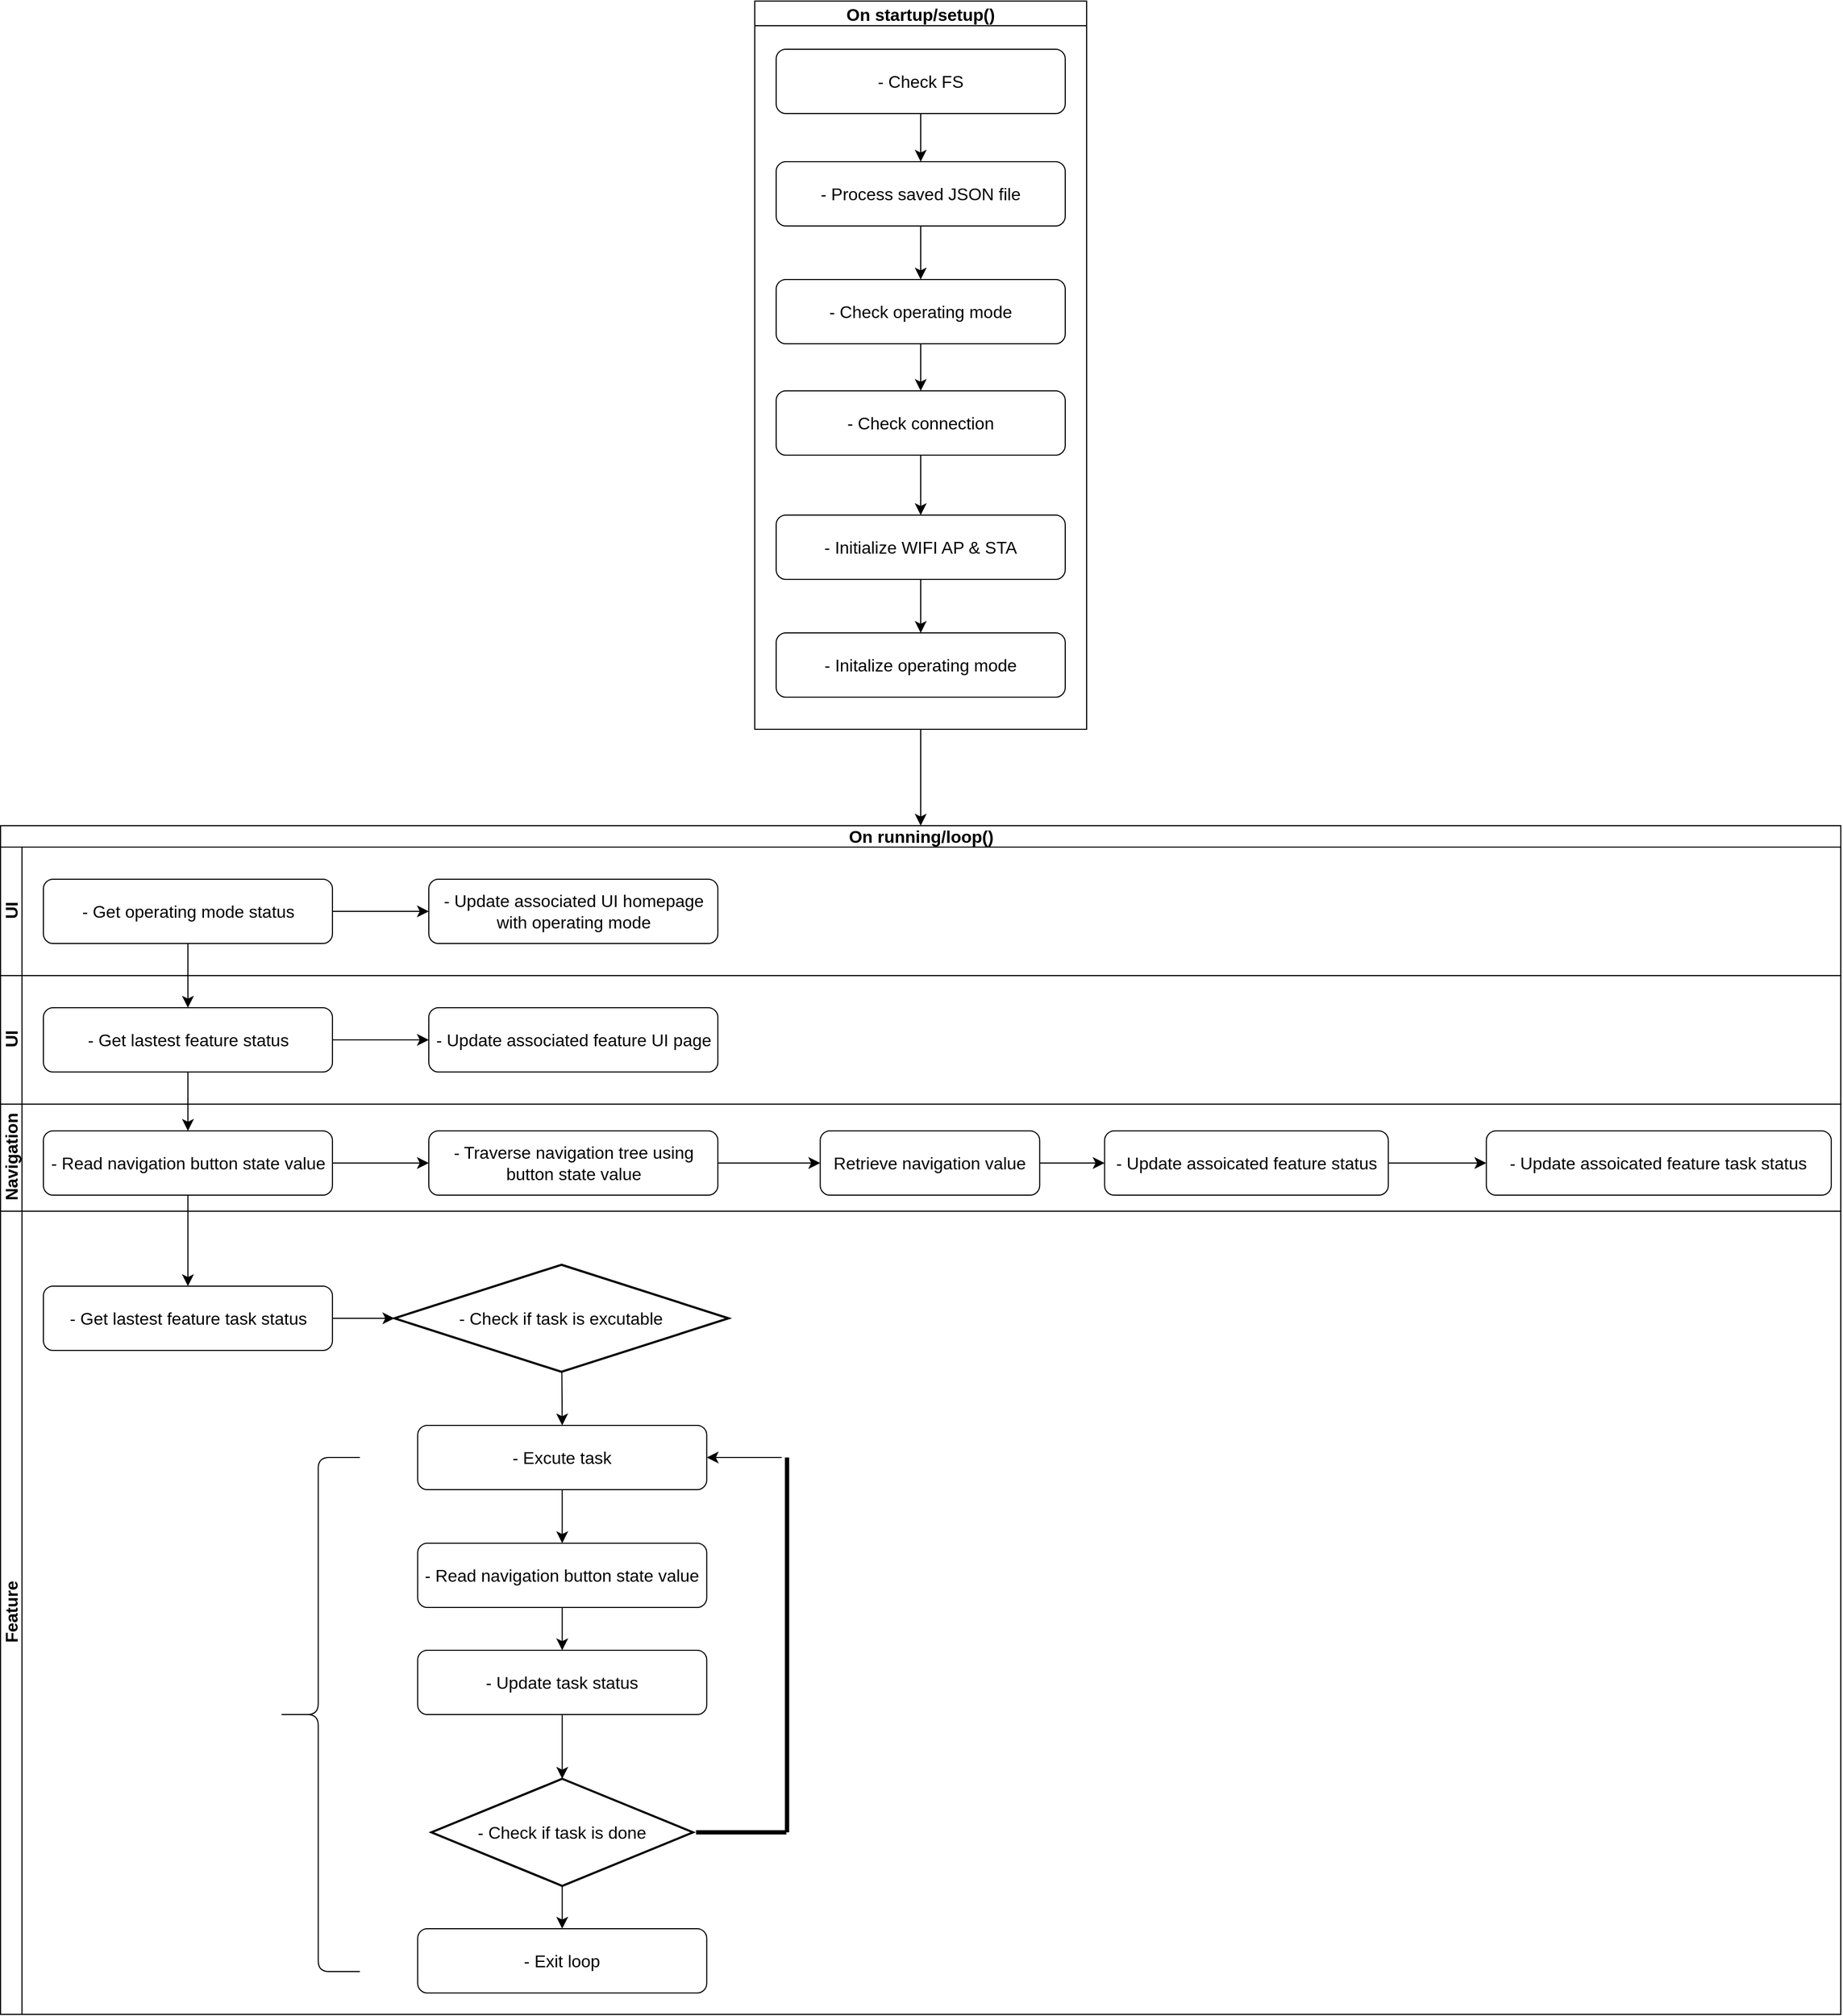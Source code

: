 <mxfile version="22.0.3" type="device" pages="4">
  <diagram id="C5RBs43oDa-KdzZeNtuy" name="General">
    <mxGraphModel dx="2569" dy="728" grid="1" gridSize="10" guides="1" tooltips="1" connect="1" arrows="1" fold="1" page="1" pageScale="1" pageWidth="1169" pageHeight="827" math="0" shadow="0">
      <root>
        <mxCell id="WIyWlLk6GJQsqaUBKTNV-0" />
        <mxCell id="WIyWlLk6GJQsqaUBKTNV-1" parent="WIyWlLk6GJQsqaUBKTNV-0" />
        <mxCell id="ftDiqws5-VqaoU4abxjN-35" style="edgeStyle=none;curved=1;rounded=0;orthogonalLoop=1;jettySize=auto;html=1;entryX=0.5;entryY=0;entryDx=0;entryDy=0;fontSize=12;startSize=8;endSize=8;" parent="WIyWlLk6GJQsqaUBKTNV-1" source="vRrCeGZY-hXtE8uU_UPv-0" target="ftDiqws5-VqaoU4abxjN-14" edge="1">
          <mxGeometry relative="1" as="geometry" />
        </mxCell>
        <mxCell id="vRrCeGZY-hXtE8uU_UPv-0" value="On startup/setup()" style="swimlane;fontSize=16;" parent="WIyWlLk6GJQsqaUBKTNV-1" vertex="1">
          <mxGeometry x="390" y="20" width="310" height="680" as="geometry" />
        </mxCell>
        <mxCell id="c9Y7unImH-Qo7j7Y29IT-0" style="edgeStyle=none;curved=1;rounded=0;orthogonalLoop=1;jettySize=auto;html=1;entryX=0.5;entryY=0;entryDx=0;entryDy=0;fontSize=12;startSize=8;endSize=8;" parent="vRrCeGZY-hXtE8uU_UPv-0" source="ftDiqws5-VqaoU4abxjN-2" target="ftDiqws5-VqaoU4abxjN-3" edge="1">
          <mxGeometry relative="1" as="geometry" />
        </mxCell>
        <mxCell id="ftDiqws5-VqaoU4abxjN-2" value="- Check FS" style="rounded=1;whiteSpace=wrap;html=1;fontSize=16;" parent="vRrCeGZY-hXtE8uU_UPv-0" vertex="1">
          <mxGeometry x="20" y="45" width="270" height="60" as="geometry" />
        </mxCell>
        <mxCell id="c9Y7unImH-Qo7j7Y29IT-1" style="edgeStyle=none;curved=1;rounded=0;orthogonalLoop=1;jettySize=auto;html=1;entryX=0.5;entryY=0;entryDx=0;entryDy=0;fontSize=12;startSize=8;endSize=8;" parent="vRrCeGZY-hXtE8uU_UPv-0" source="ftDiqws5-VqaoU4abxjN-3" target="ftDiqws5-VqaoU4abxjN-4" edge="1">
          <mxGeometry relative="1" as="geometry" />
        </mxCell>
        <mxCell id="ftDiqws5-VqaoU4abxjN-3" value="- Process saved JSON file" style="rounded=1;whiteSpace=wrap;html=1;fontSize=16;" parent="vRrCeGZY-hXtE8uU_UPv-0" vertex="1">
          <mxGeometry x="20" y="150" width="270" height="60" as="geometry" />
        </mxCell>
        <mxCell id="c9Y7unImH-Qo7j7Y29IT-2" style="edgeStyle=none;curved=1;rounded=0;orthogonalLoop=1;jettySize=auto;html=1;entryX=0.5;entryY=0;entryDx=0;entryDy=0;fontSize=12;startSize=8;endSize=8;" parent="vRrCeGZY-hXtE8uU_UPv-0" source="ftDiqws5-VqaoU4abxjN-4" target="ftDiqws5-VqaoU4abxjN-5" edge="1">
          <mxGeometry relative="1" as="geometry" />
        </mxCell>
        <mxCell id="ftDiqws5-VqaoU4abxjN-4" value="- Check operating mode" style="rounded=1;whiteSpace=wrap;html=1;fontSize=16;" parent="vRrCeGZY-hXtE8uU_UPv-0" vertex="1">
          <mxGeometry x="20" y="260" width="270" height="60" as="geometry" />
        </mxCell>
        <mxCell id="c9Y7unImH-Qo7j7Y29IT-3" style="edgeStyle=none;curved=1;rounded=0;orthogonalLoop=1;jettySize=auto;html=1;entryX=0.5;entryY=0;entryDx=0;entryDy=0;fontSize=12;startSize=8;endSize=8;" parent="vRrCeGZY-hXtE8uU_UPv-0" source="ftDiqws5-VqaoU4abxjN-5" target="ftDiqws5-VqaoU4abxjN-6" edge="1">
          <mxGeometry relative="1" as="geometry" />
        </mxCell>
        <mxCell id="ftDiqws5-VqaoU4abxjN-5" value="- Check connection" style="rounded=1;whiteSpace=wrap;html=1;fontSize=16;" parent="vRrCeGZY-hXtE8uU_UPv-0" vertex="1">
          <mxGeometry x="20" y="364" width="270" height="60" as="geometry" />
        </mxCell>
        <mxCell id="c9Y7unImH-Qo7j7Y29IT-4" style="edgeStyle=none;curved=1;rounded=0;orthogonalLoop=1;jettySize=auto;html=1;entryX=0.5;entryY=0;entryDx=0;entryDy=0;fontSize=12;startSize=8;endSize=8;" parent="vRrCeGZY-hXtE8uU_UPv-0" source="ftDiqws5-VqaoU4abxjN-6" target="ftDiqws5-VqaoU4abxjN-13" edge="1">
          <mxGeometry relative="1" as="geometry" />
        </mxCell>
        <mxCell id="ftDiqws5-VqaoU4abxjN-6" value="- Initialize WIFI AP &amp;amp; STA" style="rounded=1;whiteSpace=wrap;html=1;fontSize=16;" parent="vRrCeGZY-hXtE8uU_UPv-0" vertex="1">
          <mxGeometry x="20" y="480" width="270" height="60" as="geometry" />
        </mxCell>
        <mxCell id="ftDiqws5-VqaoU4abxjN-13" value="- Initalize operating mode" style="rounded=1;whiteSpace=wrap;html=1;fontSize=16;" parent="vRrCeGZY-hXtE8uU_UPv-0" vertex="1">
          <mxGeometry x="20" y="590" width="270" height="60" as="geometry" />
        </mxCell>
        <mxCell id="ftDiqws5-VqaoU4abxjN-14" value="On running/loop()" style="swimlane;childLayout=stackLayout;resizeParent=1;resizeParentMax=0;horizontal=1;startSize=20;horizontalStack=0;html=1;fontSize=16;" parent="WIyWlLk6GJQsqaUBKTNV-1" vertex="1">
          <mxGeometry x="-314.46" y="790" width="1718.91" height="1110" as="geometry" />
        </mxCell>
        <mxCell id="ftDiqws5-VqaoU4abxjN-15" value="UI" style="swimlane;startSize=20;horizontal=0;html=1;fontSize=16;" parent="ftDiqws5-VqaoU4abxjN-14" vertex="1">
          <mxGeometry y="20" width="1718.91" height="120" as="geometry" />
        </mxCell>
        <mxCell id="ftDiqws5-VqaoU4abxjN-21" style="edgeStyle=none;curved=1;rounded=0;orthogonalLoop=1;jettySize=auto;html=1;entryX=0;entryY=0.5;entryDx=0;entryDy=0;fontSize=12;startSize=8;endSize=8;" parent="ftDiqws5-VqaoU4abxjN-15" source="ftDiqws5-VqaoU4abxjN-18" target="ftDiqws5-VqaoU4abxjN-19" edge="1">
          <mxGeometry relative="1" as="geometry" />
        </mxCell>
        <mxCell id="ftDiqws5-VqaoU4abxjN-18" value="- Get operating mode status" style="rounded=1;whiteSpace=wrap;html=1;fontSize=16;" parent="ftDiqws5-VqaoU4abxjN-15" vertex="1">
          <mxGeometry x="40" y="30" width="270" height="60" as="geometry" />
        </mxCell>
        <mxCell id="ftDiqws5-VqaoU4abxjN-19" value="- Update associated UI homepage with operating mode" style="rounded=1;whiteSpace=wrap;html=1;fontSize=16;" parent="ftDiqws5-VqaoU4abxjN-15" vertex="1">
          <mxGeometry x="400" y="30" width="270" height="60" as="geometry" />
        </mxCell>
        <mxCell id="ftDiqws5-VqaoU4abxjN-16" value="UI" style="swimlane;startSize=20;horizontal=0;html=1;fontSize=16;" parent="ftDiqws5-VqaoU4abxjN-14" vertex="1">
          <mxGeometry y="140" width="1718.91" height="120" as="geometry" />
        </mxCell>
        <mxCell id="ftDiqws5-VqaoU4abxjN-28" style="edgeStyle=none;curved=1;rounded=0;orthogonalLoop=1;jettySize=auto;html=1;entryX=0;entryY=0.5;entryDx=0;entryDy=0;fontSize=12;startSize=8;endSize=8;" parent="ftDiqws5-VqaoU4abxjN-16" source="ftDiqws5-VqaoU4abxjN-26" target="ftDiqws5-VqaoU4abxjN-27" edge="1">
          <mxGeometry relative="1" as="geometry" />
        </mxCell>
        <mxCell id="ftDiqws5-VqaoU4abxjN-26" value="- Get lastest feature status" style="rounded=1;whiteSpace=wrap;html=1;fontSize=16;" parent="ftDiqws5-VqaoU4abxjN-16" vertex="1">
          <mxGeometry x="40" y="30" width="270" height="60" as="geometry" />
        </mxCell>
        <mxCell id="ftDiqws5-VqaoU4abxjN-27" value="- Update associated feature UI page" style="rounded=1;whiteSpace=wrap;html=1;fontSize=16;" parent="ftDiqws5-VqaoU4abxjN-16" vertex="1">
          <mxGeometry x="400" y="30" width="270" height="60" as="geometry" />
        </mxCell>
        <mxCell id="ftDiqws5-VqaoU4abxjN-31" style="edgeStyle=none;curved=1;rounded=0;orthogonalLoop=1;jettySize=auto;html=1;entryX=0.5;entryY=0;entryDx=0;entryDy=0;fontSize=12;startSize=8;endSize=8;" parent="ftDiqws5-VqaoU4abxjN-14" source="ftDiqws5-VqaoU4abxjN-18" target="ftDiqws5-VqaoU4abxjN-26" edge="1">
          <mxGeometry relative="1" as="geometry" />
        </mxCell>
        <mxCell id="ftDiqws5-VqaoU4abxjN-32" style="edgeStyle=none;curved=1;rounded=0;orthogonalLoop=1;jettySize=auto;html=1;entryX=0.5;entryY=0;entryDx=0;entryDy=0;fontSize=12;startSize=8;endSize=8;" parent="ftDiqws5-VqaoU4abxjN-14" source="ftDiqws5-VqaoU4abxjN-26" target="ftDiqws5-VqaoU4abxjN-29" edge="1">
          <mxGeometry relative="1" as="geometry" />
        </mxCell>
        <mxCell id="ftDiqws5-VqaoU4abxjN-17" value="Navigation" style="swimlane;startSize=20;horizontal=0;html=1;fontSize=16;" parent="ftDiqws5-VqaoU4abxjN-14" vertex="1">
          <mxGeometry y="260" width="1718.91" height="100" as="geometry" />
        </mxCell>
        <mxCell id="ftDiqws5-VqaoU4abxjN-36" style="edgeStyle=none;curved=1;rounded=0;orthogonalLoop=1;jettySize=auto;html=1;entryX=0;entryY=0.5;entryDx=0;entryDy=0;fontSize=12;startSize=8;endSize=8;" parent="ftDiqws5-VqaoU4abxjN-17" source="ftDiqws5-VqaoU4abxjN-29" target="ftDiqws5-VqaoU4abxjN-30" edge="1">
          <mxGeometry relative="1" as="geometry" />
        </mxCell>
        <mxCell id="ftDiqws5-VqaoU4abxjN-29" value="- Read navigation button state value" style="rounded=1;whiteSpace=wrap;html=1;fontSize=16;" parent="ftDiqws5-VqaoU4abxjN-17" vertex="1">
          <mxGeometry x="40" y="25" width="270" height="60" as="geometry" />
        </mxCell>
        <mxCell id="ftDiqws5-VqaoU4abxjN-39" style="edgeStyle=none;curved=1;rounded=0;orthogonalLoop=1;jettySize=auto;html=1;entryX=0;entryY=0.5;entryDx=0;entryDy=0;fontSize=12;startSize=8;endSize=8;" parent="ftDiqws5-VqaoU4abxjN-17" source="ftDiqws5-VqaoU4abxjN-30" target="ftDiqws5-VqaoU4abxjN-40" edge="1">
          <mxGeometry relative="1" as="geometry">
            <mxPoint x="765" y="55" as="targetPoint" />
          </mxGeometry>
        </mxCell>
        <mxCell id="ftDiqws5-VqaoU4abxjN-30" value="- Traverse navigation tree using button state value" style="rounded=1;whiteSpace=wrap;html=1;fontSize=16;" parent="ftDiqws5-VqaoU4abxjN-17" vertex="1">
          <mxGeometry x="400" y="25" width="270" height="60" as="geometry" />
        </mxCell>
        <mxCell id="ftDiqws5-VqaoU4abxjN-42" style="edgeStyle=none;curved=1;rounded=0;orthogonalLoop=1;jettySize=auto;html=1;entryX=0;entryY=0.5;entryDx=0;entryDy=0;fontSize=12;startSize=8;endSize=8;" parent="ftDiqws5-VqaoU4abxjN-17" source="ftDiqws5-VqaoU4abxjN-40" target="ftDiqws5-VqaoU4abxjN-41" edge="1">
          <mxGeometry relative="1" as="geometry" />
        </mxCell>
        <mxCell id="ftDiqws5-VqaoU4abxjN-40" value="Retrieve navigation value" style="rounded=1;whiteSpace=wrap;html=1;fontSize=16;" parent="ftDiqws5-VqaoU4abxjN-17" vertex="1">
          <mxGeometry x="765.62" y="25" width="205" height="60" as="geometry" />
        </mxCell>
        <mxCell id="rXkVKn3_uX4fsQ8QGkrf-1" style="edgeStyle=none;curved=1;rounded=0;orthogonalLoop=1;jettySize=auto;html=1;entryX=0;entryY=0.5;entryDx=0;entryDy=0;fontSize=12;startSize=8;endSize=8;" parent="ftDiqws5-VqaoU4abxjN-17" source="ftDiqws5-VqaoU4abxjN-41" target="rXkVKn3_uX4fsQ8QGkrf-0" edge="1">
          <mxGeometry relative="1" as="geometry" />
        </mxCell>
        <mxCell id="ftDiqws5-VqaoU4abxjN-41" value="- Update assoicated feature status" style="rounded=1;whiteSpace=wrap;html=1;fontSize=16;" parent="ftDiqws5-VqaoU4abxjN-17" vertex="1">
          <mxGeometry x="1031.25" y="25" width="265" height="60" as="geometry" />
        </mxCell>
        <mxCell id="rXkVKn3_uX4fsQ8QGkrf-0" value="- Update assoicated feature task status" style="rounded=1;whiteSpace=wrap;html=1;fontSize=16;" parent="ftDiqws5-VqaoU4abxjN-17" vertex="1">
          <mxGeometry x="1387.81" y="25" width="322.19" height="60" as="geometry" />
        </mxCell>
        <mxCell id="ftDiqws5-VqaoU4abxjN-45" value="Feature" style="swimlane;startSize=20;horizontal=0;html=1;fontSize=16;" parent="ftDiqws5-VqaoU4abxjN-14" vertex="1">
          <mxGeometry y="360" width="1718.91" height="750" as="geometry" />
        </mxCell>
        <mxCell id="ftDiqws5-VqaoU4abxjN-46" value="- Get lastest feature task status" style="rounded=1;whiteSpace=wrap;html=1;fontSize=16;" parent="ftDiqws5-VqaoU4abxjN-45" vertex="1">
          <mxGeometry x="40" y="70" width="270" height="60" as="geometry" />
        </mxCell>
        <mxCell id="ftDiqws5-VqaoU4abxjN-72" style="edgeStyle=none;curved=1;rounded=0;orthogonalLoop=1;jettySize=auto;html=1;entryX=0.5;entryY=0;entryDx=0;entryDy=0;fontSize=12;startSize=8;endSize=8;" parent="ftDiqws5-VqaoU4abxjN-45" source="ftDiqws5-VqaoU4abxjN-48" target="ftDiqws5-VqaoU4abxjN-49" edge="1">
          <mxGeometry relative="1" as="geometry" />
        </mxCell>
        <mxCell id="ftDiqws5-VqaoU4abxjN-48" value="- Excute task" style="rounded=1;whiteSpace=wrap;html=1;fontSize=16;" parent="ftDiqws5-VqaoU4abxjN-45" vertex="1">
          <mxGeometry x="389.62" y="200" width="270" height="60" as="geometry" />
        </mxCell>
        <mxCell id="ftDiqws5-VqaoU4abxjN-73" style="edgeStyle=none;curved=1;rounded=0;orthogonalLoop=1;jettySize=auto;html=1;entryX=0.5;entryY=0;entryDx=0;entryDy=0;fontSize=12;startSize=8;endSize=8;" parent="ftDiqws5-VqaoU4abxjN-45" source="ftDiqws5-VqaoU4abxjN-49" target="ftDiqws5-VqaoU4abxjN-71" edge="1">
          <mxGeometry relative="1" as="geometry" />
        </mxCell>
        <mxCell id="ftDiqws5-VqaoU4abxjN-49" value="- Read navigation button state value" style="rounded=1;whiteSpace=wrap;html=1;fontSize=16;" parent="ftDiqws5-VqaoU4abxjN-45" vertex="1">
          <mxGeometry x="389.62" y="310" width="270" height="60" as="geometry" />
        </mxCell>
        <mxCell id="ftDiqws5-VqaoU4abxjN-55" style="edgeStyle=none;curved=1;rounded=0;orthogonalLoop=1;jettySize=auto;html=1;entryX=0.5;entryY=0;entryDx=0;entryDy=0;fontSize=12;startSize=8;endSize=8;" parent="ftDiqws5-VqaoU4abxjN-45" source="ftDiqws5-VqaoU4abxjN-52" target="ftDiqws5-VqaoU4abxjN-54" edge="1">
          <mxGeometry relative="1" as="geometry" />
        </mxCell>
        <mxCell id="ftDiqws5-VqaoU4abxjN-52" value="- Check if task is done" style="strokeWidth=2;html=1;shape=mxgraph.flowchart.decision;whiteSpace=wrap;fontSize=16;" parent="ftDiqws5-VqaoU4abxjN-45" vertex="1">
          <mxGeometry x="402.43" y="530" width="244.38" height="100" as="geometry" />
        </mxCell>
        <mxCell id="ftDiqws5-VqaoU4abxjN-54" value="- Exit loop" style="rounded=1;whiteSpace=wrap;html=1;fontSize=16;" parent="ftDiqws5-VqaoU4abxjN-45" vertex="1">
          <mxGeometry x="389.62" y="670" width="270" height="60" as="geometry" />
        </mxCell>
        <mxCell id="ftDiqws5-VqaoU4abxjN-61" value="" style="line;strokeWidth=4;html=1;perimeter=backbonePerimeter;points=[];outlineConnect=0;fontSize=16;" parent="ftDiqws5-VqaoU4abxjN-45" vertex="1">
          <mxGeometry x="649.62" y="575" width="84.38" height="10" as="geometry" />
        </mxCell>
        <mxCell id="ftDiqws5-VqaoU4abxjN-64" value="" style="endArrow=classic;html=1;rounded=0;fontSize=12;startSize=8;endSize=8;curved=1;entryX=1;entryY=0.5;entryDx=0;entryDy=0;" parent="ftDiqws5-VqaoU4abxjN-45" target="ftDiqws5-VqaoU4abxjN-48" edge="1">
          <mxGeometry width="50" height="50" relative="1" as="geometry">
            <mxPoint x="729.62" y="230" as="sourcePoint" />
            <mxPoint x="749.62" y="240" as="targetPoint" />
          </mxGeometry>
        </mxCell>
        <mxCell id="ftDiqws5-VqaoU4abxjN-65" value="" style="line;strokeWidth=4;direction=south;html=1;perimeter=backbonePerimeter;points=[];outlineConnect=0;fontSize=16;" parent="ftDiqws5-VqaoU4abxjN-45" vertex="1">
          <mxGeometry x="729.62" y="230" width="10" height="350" as="geometry" />
        </mxCell>
        <mxCell id="rXkVKn3_uX4fsQ8QGkrf-2" style="edgeStyle=none;curved=1;rounded=0;orthogonalLoop=1;jettySize=auto;html=1;entryX=0.5;entryY=0;entryDx=0;entryDy=0;fontSize=12;startSize=8;endSize=8;" parent="ftDiqws5-VqaoU4abxjN-45" source="ftDiqws5-VqaoU4abxjN-67" target="ftDiqws5-VqaoU4abxjN-48" edge="1">
          <mxGeometry relative="1" as="geometry" />
        </mxCell>
        <mxCell id="ftDiqws5-VqaoU4abxjN-67" value="- Check if task is excutable" style="strokeWidth=2;html=1;shape=mxgraph.flowchart.decision;whiteSpace=wrap;fontSize=16;" parent="ftDiqws5-VqaoU4abxjN-45" vertex="1">
          <mxGeometry x="367.81" y="50" width="312.19" height="100" as="geometry" />
        </mxCell>
        <mxCell id="ftDiqws5-VqaoU4abxjN-68" style="edgeStyle=none;curved=1;rounded=0;orthogonalLoop=1;jettySize=auto;html=1;entryX=0;entryY=0.5;entryDx=0;entryDy=0;entryPerimeter=0;fontSize=12;startSize=8;endSize=8;" parent="ftDiqws5-VqaoU4abxjN-45" source="ftDiqws5-VqaoU4abxjN-46" target="ftDiqws5-VqaoU4abxjN-67" edge="1">
          <mxGeometry relative="1" as="geometry" />
        </mxCell>
        <mxCell id="ftDiqws5-VqaoU4abxjN-69" value="" style="shape=curlyBracket;whiteSpace=wrap;html=1;rounded=1;labelPosition=left;verticalLabelPosition=middle;align=right;verticalAlign=middle;fontSize=16;" parent="ftDiqws5-VqaoU4abxjN-45" vertex="1">
          <mxGeometry x="257.81" y="230" width="77.81" height="480" as="geometry" />
        </mxCell>
        <mxCell id="ftDiqws5-VqaoU4abxjN-71" value="- Update task status" style="rounded=1;whiteSpace=wrap;html=1;fontSize=16;" parent="ftDiqws5-VqaoU4abxjN-45" vertex="1">
          <mxGeometry x="389.62" y="410" width="270" height="60" as="geometry" />
        </mxCell>
        <mxCell id="ftDiqws5-VqaoU4abxjN-74" style="edgeStyle=none;curved=1;rounded=0;orthogonalLoop=1;jettySize=auto;html=1;entryX=0.5;entryY=0;entryDx=0;entryDy=0;entryPerimeter=0;fontSize=12;startSize=8;endSize=8;" parent="ftDiqws5-VqaoU4abxjN-45" source="ftDiqws5-VqaoU4abxjN-71" target="ftDiqws5-VqaoU4abxjN-52" edge="1">
          <mxGeometry relative="1" as="geometry" />
        </mxCell>
        <mxCell id="c9Y7unImH-Qo7j7Y29IT-5" style="edgeStyle=none;curved=1;rounded=0;orthogonalLoop=1;jettySize=auto;html=1;entryX=0.5;entryY=0;entryDx=0;entryDy=0;fontSize=12;startSize=8;endSize=8;" parent="ftDiqws5-VqaoU4abxjN-14" source="ftDiqws5-VqaoU4abxjN-29" target="ftDiqws5-VqaoU4abxjN-46" edge="1">
          <mxGeometry relative="1" as="geometry" />
        </mxCell>
      </root>
    </mxGraphModel>
  </diagram>
  <diagram id="0CplhDE_5mcChc6O4Ix2" name="Definitions">
    <mxGraphModel dx="2049" dy="1409" grid="1" gridSize="10" guides="1" tooltips="1" connect="1" arrows="1" fold="1" page="1" pageScale="1" pageWidth="1169" pageHeight="827" math="0" shadow="0">
      <root>
        <mxCell id="0" />
        <mxCell id="1" parent="0" />
        <mxCell id="cOIjLfrKrh89VhP0zDqH-1" value="Header Files" style="swimlane;fontStyle=0;childLayout=stackLayout;horizontal=1;startSize=26;fillColor=none;horizontalStack=0;resizeParent=1;resizeParentMax=0;resizeLast=0;collapsible=1;marginBottom=0;html=1;fontSize=16;" parent="1" vertex="1">
          <mxGeometry x="-1130" y="-800" width="200" height="910" as="geometry" />
        </mxCell>
        <mxCell id="cOIjLfrKrh89VhP0zDqH-2" value="wifi.h" style="text;strokeColor=none;fillColor=none;align=left;verticalAlign=top;spacingLeft=4;spacingRight=4;overflow=hidden;rotatable=0;points=[[0,0.5],[1,0.5]];portConstraint=eastwest;whiteSpace=wrap;html=1;fontSize=16;" parent="cOIjLfrKrh89VhP0zDqH-1" vertex="1">
          <mxGeometry y="26" width="200" height="26" as="geometry" />
        </mxCell>
        <mxCell id="cOIjLfrKrh89VhP0zDqH-3" value="ota.h" style="text;strokeColor=none;fillColor=none;align=left;verticalAlign=top;spacingLeft=4;spacingRight=4;overflow=hidden;rotatable=0;points=[[0,0.5],[1,0.5]];portConstraint=eastwest;whiteSpace=wrap;html=1;fontSize=16;" parent="cOIjLfrKrh89VhP0zDqH-1" vertex="1">
          <mxGeometry y="52" width="200" height="26" as="geometry" />
        </mxCell>
        <mxCell id="cOIjLfrKrh89VhP0zDqH-4" value="display.h" style="text;strokeColor=none;fillColor=none;align=left;verticalAlign=top;spacingLeft=4;spacingRight=4;overflow=hidden;rotatable=0;points=[[0,0.5],[1,0.5]];portConstraint=eastwest;whiteSpace=wrap;html=1;fontSize=16;" parent="cOIjLfrKrh89VhP0zDqH-1" vertex="1">
          <mxGeometry y="78" width="200" height="26" as="geometry" />
        </mxCell>
        <mxCell id="iiD0iycMnezvCEKbc4h6-1" value="fs.h" style="text;strokeColor=none;fillColor=none;align=left;verticalAlign=top;spacingLeft=4;spacingRight=4;overflow=hidden;rotatable=0;points=[[0,0.5],[1,0.5]];portConstraint=eastwest;whiteSpace=wrap;html=1;fontSize=16;" parent="cOIjLfrKrh89VhP0zDqH-1" vertex="1">
          <mxGeometry y="104" width="200" height="26" as="geometry" />
        </mxCell>
        <mxCell id="iiD0iycMnezvCEKbc4h6-2" value="ws2812b.h" style="text;strokeColor=none;fillColor=none;align=left;verticalAlign=top;spacingLeft=4;spacingRight=4;overflow=hidden;rotatable=0;points=[[0,0.5],[1,0.5]];portConstraint=eastwest;whiteSpace=wrap;html=1;fontSize=16;" parent="cOIjLfrKrh89VhP0zDqH-1" vertex="1">
          <mxGeometry y="130" width="200" height="26" as="geometry" />
        </mxCell>
        <mxCell id="iiD0iycMnezvCEKbc4h6-3" value="buzzer.h" style="text;strokeColor=none;fillColor=none;align=left;verticalAlign=top;spacingLeft=4;spacingRight=4;overflow=hidden;rotatable=0;points=[[0,0.5],[1,0.5]];portConstraint=eastwest;whiteSpace=wrap;html=1;fontSize=16;" parent="cOIjLfrKrh89VhP0zDqH-1" vertex="1">
          <mxGeometry y="156" width="200" height="26" as="geometry" />
        </mxCell>
        <mxCell id="iiD0iycMnezvCEKbc4h6-4" value="request.h" style="text;strokeColor=none;fillColor=none;align=left;verticalAlign=top;spacingLeft=4;spacingRight=4;overflow=hidden;rotatable=0;points=[[0,0.5],[1,0.5]];portConstraint=eastwest;whiteSpace=wrap;html=1;fontSize=16;" parent="cOIjLfrKrh89VhP0zDqH-1" vertex="1">
          <mxGeometry y="182" width="200" height="26" as="geometry" />
        </mxCell>
        <mxCell id="iiD0iycMnezvCEKbc4h6-5" value="socket.h" style="text;strokeColor=none;fillColor=none;align=left;verticalAlign=top;spacingLeft=4;spacingRight=4;overflow=hidden;rotatable=0;points=[[0,0.5],[1,0.5]];portConstraint=eastwest;whiteSpace=wrap;html=1;fontSize=16;" parent="cOIjLfrKrh89VhP0zDqH-1" vertex="1">
          <mxGeometry y="208" width="200" height="26" as="geometry" />
        </mxCell>
        <mxCell id="iiD0iycMnezvCEKbc4h6-6" value="navigation.h" style="text;strokeColor=none;fillColor=none;align=left;verticalAlign=top;spacingLeft=4;spacingRight=4;overflow=hidden;rotatable=0;points=[[0,0.5],[1,0.5]];portConstraint=eastwest;whiteSpace=wrap;html=1;fontSize=16;" parent="cOIjLfrKrh89VhP0zDqH-1" vertex="1">
          <mxGeometry y="234" width="200" height="26" as="geometry" />
        </mxCell>
        <mxCell id="iiD0iycMnezvCEKbc4h6-7" value="basic_data_structures.h" style="text;strokeColor=none;fillColor=none;align=left;verticalAlign=top;spacingLeft=4;spacingRight=4;overflow=hidden;rotatable=0;points=[[0,0.5],[1,0.5]];portConstraint=eastwest;whiteSpace=wrap;html=1;fontSize=16;" parent="cOIjLfrKrh89VhP0zDqH-1" vertex="1">
          <mxGeometry y="260" width="200" height="26" as="geometry" />
        </mxCell>
        <mxCell id="iiD0iycMnezvCEKbc4h6-8" value="rfid.h" style="text;strokeColor=none;fillColor=none;align=left;verticalAlign=top;spacingLeft=4;spacingRight=4;overflow=hidden;rotatable=0;points=[[0,0.5],[1,0.5]];portConstraint=eastwest;whiteSpace=wrap;html=1;fontSize=16;" parent="cOIjLfrKrh89VhP0zDqH-1" vertex="1">
          <mxGeometry y="286" width="200" height="26" as="geometry" />
        </mxCell>
        <mxCell id="iiD0iycMnezvCEKbc4h6-9" value="json.h" style="text;strokeColor=none;fillColor=none;align=left;verticalAlign=top;spacingLeft=4;spacingRight=4;overflow=hidden;rotatable=0;points=[[0,0.5],[1,0.5]];portConstraint=eastwest;whiteSpace=wrap;html=1;fontSize=16;" parent="cOIjLfrKrh89VhP0zDqH-1" vertex="1">
          <mxGeometry y="312" width="200" height="26" as="geometry" />
        </mxCell>
        <mxCell id="iiD0iycMnezvCEKbc4h6-10" value="qr_code.h" style="text;strokeColor=none;fillColor=none;align=left;verticalAlign=top;spacingLeft=4;spacingRight=4;overflow=hidden;rotatable=0;points=[[0,0.5],[1,0.5]];portConstraint=eastwest;whiteSpace=wrap;html=1;fontSize=16;" parent="cOIjLfrKrh89VhP0zDqH-1" vertex="1">
          <mxGeometry y="338" width="200" height="26" as="geometry" />
        </mxCell>
        <mxCell id="iiD0iycMnezvCEKbc4h6-11" value="warehouse.h" style="text;strokeColor=none;fillColor=none;align=left;verticalAlign=top;spacingLeft=4;spacingRight=4;overflow=hidden;rotatable=0;points=[[0,0.5],[1,0.5]];portConstraint=eastwest;whiteSpace=wrap;html=1;fontSize=16;" parent="cOIjLfrKrh89VhP0zDqH-1" vertex="1">
          <mxGeometry y="364" width="200" height="26" as="geometry" />
        </mxCell>
        <mxCell id="iiD0iycMnezvCEKbc4h6-12" value="package.h" style="text;strokeColor=none;fillColor=none;align=left;verticalAlign=top;spacingLeft=4;spacingRight=4;overflow=hidden;rotatable=0;points=[[0,0.5],[1,0.5]];portConstraint=eastwest;whiteSpace=wrap;html=1;fontSize=16;" parent="cOIjLfrKrh89VhP0zDqH-1" vertex="1">
          <mxGeometry y="390" width="200" height="26" as="geometry" />
        </mxCell>
        <mxCell id="iiD0iycMnezvCEKbc4h6-13" value="mediator.h" style="text;strokeColor=none;fillColor=none;align=left;verticalAlign=top;spacingLeft=4;spacingRight=4;overflow=hidden;rotatable=0;points=[[0,0.5],[1,0.5]];portConstraint=eastwest;whiteSpace=wrap;html=1;fontSize=16;" parent="cOIjLfrKrh89VhP0zDqH-1" vertex="1">
          <mxGeometry y="416" width="200" height="26" as="geometry" />
        </mxCell>
        <mxCell id="iiD0iycMnezvCEKbc4h6-14" value="user.h" style="text;strokeColor=none;fillColor=none;align=left;verticalAlign=top;spacingLeft=4;spacingRight=4;overflow=hidden;rotatable=0;points=[[0,0.5],[1,0.5]];portConstraint=eastwest;whiteSpace=wrap;html=1;fontSize=16;" parent="cOIjLfrKrh89VhP0zDqH-1" vertex="1">
          <mxGeometry y="442" width="200" height="26" as="geometry" />
        </mxCell>
        <mxCell id="iiD0iycMnezvCEKbc4h6-15" value="conveyor.h" style="text;strokeColor=none;fillColor=none;align=left;verticalAlign=top;spacingLeft=4;spacingRight=4;overflow=hidden;rotatable=0;points=[[0,0.5],[1,0.5]];portConstraint=eastwest;whiteSpace=wrap;html=1;fontSize=16;" parent="cOIjLfrKrh89VhP0zDqH-1" vertex="1">
          <mxGeometry y="468" width="200" height="26" as="geometry" />
        </mxCell>
        <mxCell id="srDuI677P6J2GgiH5R6--87" value="mesh_network.h" style="text;strokeColor=none;fillColor=none;align=left;verticalAlign=top;spacingLeft=4;spacingRight=4;overflow=hidden;rotatable=0;points=[[0,0.5],[1,0.5]];portConstraint=eastwest;whiteSpace=wrap;html=1;fontSize=16;" parent="cOIjLfrKrh89VhP0zDqH-1" vertex="1">
          <mxGeometry y="494" width="200" height="26" as="geometry" />
        </mxCell>
        <mxCell id="srDuI677P6J2GgiH5R6--89" value="web_page.h" style="text;strokeColor=none;fillColor=none;align=left;verticalAlign=top;spacingLeft=4;spacingRight=4;overflow=hidden;rotatable=0;points=[[0,0.5],[1,0.5]];portConstraint=eastwest;whiteSpace=wrap;html=1;fontSize=16;" parent="cOIjLfrKrh89VhP0zDqH-1" vertex="1">
          <mxGeometry y="520" width="200" height="26" as="geometry" />
        </mxCell>
        <mxCell id="srDuI677P6J2GgiH5R6--112" value="operation.h" style="text;strokeColor=none;fillColor=none;align=left;verticalAlign=top;spacingLeft=4;spacingRight=4;overflow=hidden;rotatable=0;points=[[0,0.5],[1,0.5]];portConstraint=eastwest;whiteSpace=wrap;html=1;fontSize=16;" parent="cOIjLfrKrh89VhP0zDqH-1" vertex="1">
          <mxGeometry y="546" width="200" height="26" as="geometry" />
        </mxCell>
        <mxCell id="srDuI677P6J2GgiH5R6--118" value="battery.h" style="text;strokeColor=none;fillColor=none;align=left;verticalAlign=top;spacingLeft=4;spacingRight=4;overflow=hidden;rotatable=0;points=[[0,0.5],[1,0.5]];portConstraint=eastwest;whiteSpace=wrap;html=1;fontSize=16;" parent="cOIjLfrKrh89VhP0zDqH-1" vertex="1">
          <mxGeometry y="572" width="200" height="26" as="geometry" />
        </mxCell>
        <mxCell id="srDuI677P6J2GgiH5R6--119" value="modbus_rs485" style="text;strokeColor=none;fillColor=none;align=left;verticalAlign=top;spacingLeft=4;spacingRight=4;overflow=hidden;rotatable=0;points=[[0,0.5],[1,0.5]];portConstraint=eastwest;whiteSpace=wrap;html=1;fontSize=16;" parent="cOIjLfrKrh89VhP0zDqH-1" vertex="1">
          <mxGeometry y="598" width="200" height="26" as="geometry" />
        </mxCell>
        <mxCell id="MQFzLsklUVtP0URTowGo-1" value="iam.h" style="text;strokeColor=none;fillColor=none;align=left;verticalAlign=top;spacingLeft=4;spacingRight=4;overflow=hidden;rotatable=0;points=[[0,0.5],[1,0.5]];portConstraint=eastwest;whiteSpace=wrap;html=1;fontSize=16;" vertex="1" parent="cOIjLfrKrh89VhP0zDqH-1">
          <mxGeometry y="624" width="200" height="26" as="geometry" />
        </mxCell>
        <mxCell id="MQFzLsklUVtP0URTowGo-2" value="data_export.h" style="text;strokeColor=none;fillColor=none;align=left;verticalAlign=top;spacingLeft=4;spacingRight=4;overflow=hidden;rotatable=0;points=[[0,0.5],[1,0.5]];portConstraint=eastwest;whiteSpace=wrap;html=1;fontSize=16;" vertex="1" parent="cOIjLfrKrh89VhP0zDqH-1">
          <mxGeometry y="650" width="200" height="26" as="geometry" />
        </mxCell>
        <mxCell id="MQFzLsklUVtP0URTowGo-3" value="data_import.h" style="text;strokeColor=none;fillColor=none;align=left;verticalAlign=top;spacingLeft=4;spacingRight=4;overflow=hidden;rotatable=0;points=[[0,0.5],[1,0.5]];portConstraint=eastwest;whiteSpace=wrap;html=1;fontSize=16;" vertex="1" parent="cOIjLfrKrh89VhP0zDqH-1">
          <mxGeometry y="676" width="200" height="26" as="geometry" />
        </mxCell>
        <mxCell id="MQFzLsklUVtP0URTowGo-4" value="sd_card.h" style="text;strokeColor=none;fillColor=none;align=left;verticalAlign=top;spacingLeft=4;spacingRight=4;overflow=hidden;rotatable=0;points=[[0,0.5],[1,0.5]];portConstraint=eastwest;whiteSpace=wrap;html=1;fontSize=16;" vertex="1" parent="cOIjLfrKrh89VhP0zDqH-1">
          <mxGeometry y="702" width="200" height="26" as="geometry" />
        </mxCell>
        <mxCell id="MQFzLsklUVtP0URTowGo-5" value="config.h" style="text;strokeColor=none;fillColor=none;align=left;verticalAlign=top;spacingLeft=4;spacingRight=4;overflow=hidden;rotatable=0;points=[[0,0.5],[1,0.5]];portConstraint=eastwest;whiteSpace=wrap;html=1;fontSize=16;" vertex="1" parent="cOIjLfrKrh89VhP0zDqH-1">
          <mxGeometry y="728" width="200" height="26" as="geometry" />
        </mxCell>
        <mxCell id="MQFzLsklUVtP0URTowGo-6" value="peripherals.h" style="text;strokeColor=none;fillColor=none;align=left;verticalAlign=top;spacingLeft=4;spacingRight=4;overflow=hidden;rotatable=0;points=[[0,0.5],[1,0.5]];portConstraint=eastwest;whiteSpace=wrap;html=1;fontSize=16;" vertex="1" parent="cOIjLfrKrh89VhP0zDqH-1">
          <mxGeometry y="754" width="200" height="26" as="geometry" />
        </mxCell>
        <mxCell id="MQFzLsklUVtP0URTowGo-7" value="sensor.h" style="text;strokeColor=none;fillColor=none;align=left;verticalAlign=top;spacingLeft=4;spacingRight=4;overflow=hidden;rotatable=0;points=[[0,0.5],[1,0.5]];portConstraint=eastwest;whiteSpace=wrap;html=1;fontSize=16;" vertex="1" parent="cOIjLfrKrh89VhP0zDqH-1">
          <mxGeometry y="780" width="200" height="26" as="geometry" />
        </mxCell>
        <mxCell id="MQFzLsklUVtP0URTowGo-8" style="text;strokeColor=none;fillColor=none;align=left;verticalAlign=top;spacingLeft=4;spacingRight=4;overflow=hidden;rotatable=0;points=[[0,0.5],[1,0.5]];portConstraint=eastwest;whiteSpace=wrap;html=1;fontSize=16;" vertex="1" parent="cOIjLfrKrh89VhP0zDqH-1">
          <mxGeometry y="806" width="200" height="26" as="geometry" />
        </mxCell>
        <mxCell id="MQFzLsklUVtP0URTowGo-9" style="text;strokeColor=none;fillColor=none;align=left;verticalAlign=top;spacingLeft=4;spacingRight=4;overflow=hidden;rotatable=0;points=[[0,0.5],[1,0.5]];portConstraint=eastwest;whiteSpace=wrap;html=1;fontSize=16;" vertex="1" parent="cOIjLfrKrh89VhP0zDqH-1">
          <mxGeometry y="832" width="200" height="26" as="geometry" />
        </mxCell>
        <mxCell id="MQFzLsklUVtP0URTowGo-10" style="text;strokeColor=none;fillColor=none;align=left;verticalAlign=top;spacingLeft=4;spacingRight=4;overflow=hidden;rotatable=0;points=[[0,0.5],[1,0.5]];portConstraint=eastwest;whiteSpace=wrap;html=1;fontSize=16;" vertex="1" parent="cOIjLfrKrh89VhP0zDqH-1">
          <mxGeometry y="858" width="200" height="26" as="geometry" />
        </mxCell>
        <mxCell id="MQFzLsklUVtP0URTowGo-11" style="text;strokeColor=none;fillColor=none;align=left;verticalAlign=top;spacingLeft=4;spacingRight=4;overflow=hidden;rotatable=0;points=[[0,0.5],[1,0.5]];portConstraint=eastwest;whiteSpace=wrap;html=1;fontSize=16;" vertex="1" parent="cOIjLfrKrh89VhP0zDqH-1">
          <mxGeometry y="884" width="200" height="26" as="geometry" />
        </mxCell>
        <mxCell id="iiD0iycMnezvCEKbc4h6-16" value="Classes &amp;amp; Functions" style="swimlane;childLayout=stackLayout;resizeParent=1;resizeParentMax=0;horizontal=1;startSize=20;horizontalStack=0;html=1;fontSize=16;" parent="1" vertex="1">
          <mxGeometry x="-770" y="-800" width="480" height="3800" as="geometry" />
        </mxCell>
        <mxCell id="iiD0iycMnezvCEKbc4h6-17" value="Wifi" style="swimlane;startSize=20;horizontal=0;html=1;fontSize=16;" parent="iiD0iycMnezvCEKbc4h6-16" vertex="1">
          <mxGeometry y="20" width="480" height="126" as="geometry">
            <mxRectangle y="20" width="480" height="30" as="alternateBounds" />
          </mxGeometry>
        </mxCell>
        <mxCell id="srDuI677P6J2GgiH5R6--11" value="set_wifi_mode()" style="text;html=1;align=center;verticalAlign=middle;resizable=0;points=[];autosize=1;strokeColor=none;fillColor=none;fontSize=16;" parent="iiD0iycMnezvCEKbc4h6-17" vertex="1">
          <mxGeometry x="20" y="-2" width="140" height="30" as="geometry" />
        </mxCell>
        <mxCell id="srDuI677P6J2GgiH5R6--12" value="init_access_point()" style="text;html=1;align=center;verticalAlign=middle;resizable=0;points=[];autosize=1;strokeColor=none;fillColor=none;fontSize=16;" parent="iiD0iycMnezvCEKbc4h6-17" vertex="1">
          <mxGeometry x="20" y="28" width="160" height="30" as="geometry" />
        </mxCell>
        <mxCell id="srDuI677P6J2GgiH5R6--13" value="init_station()" style="text;html=1;align=center;verticalAlign=middle;resizable=0;points=[];autosize=1;strokeColor=none;fillColor=none;fontSize=16;" parent="iiD0iycMnezvCEKbc4h6-17" vertex="1">
          <mxGeometry x="20" y="58" width="110" height="30" as="geometry" />
        </mxCell>
        <mxCell id="srDuI677P6J2GgiH5R6--14" value="ssid_count()" style="text;html=1;align=center;verticalAlign=middle;resizable=0;points=[];autosize=1;strokeColor=none;fillColor=none;fontSize=16;" parent="iiD0iycMnezvCEKbc4h6-17" vertex="1">
          <mxGeometry x="20" y="88" width="110" height="30" as="geometry" />
        </mxCell>
        <mxCell id="iiD0iycMnezvCEKbc4h6-18" value="OTA" style="swimlane;startSize=20;horizontal=0;html=1;fontSize=16;" parent="iiD0iycMnezvCEKbc4h6-16" vertex="1">
          <mxGeometry y="146" width="480" height="120" as="geometry" />
        </mxCell>
        <mxCell id="iiD0iycMnezvCEKbc4h6-19" value="Display" style="swimlane;startSize=20;horizontal=0;html=1;fontSize=16;" parent="iiD0iycMnezvCEKbc4h6-16" vertex="1">
          <mxGeometry y="266" width="480" height="121" as="geometry" />
        </mxCell>
        <mxCell id="srDuI677P6J2GgiH5R6--15" value="init()" style="text;html=1;align=center;verticalAlign=middle;resizable=0;points=[];autosize=1;strokeColor=none;fillColor=none;fontSize=16;" parent="iiD0iycMnezvCEKbc4h6-19" vertex="1">
          <mxGeometry x="20" width="50" height="30" as="geometry" />
        </mxCell>
        <mxCell id="srDuI677P6J2GgiH5R6--16" value="set_background()" style="text;html=1;align=center;verticalAlign=middle;resizable=0;points=[];autosize=1;strokeColor=none;fillColor=none;fontSize=16;" parent="iiD0iycMnezvCEKbc4h6-19" vertex="1">
          <mxGeometry x="15" y="31" width="150" height="30" as="geometry" />
        </mxCell>
        <mxCell id="srDuI677P6J2GgiH5R6--17" value="set_title()" style="text;html=1;align=center;verticalAlign=middle;resizable=0;points=[];autosize=1;strokeColor=none;fillColor=none;fontSize=16;" parent="iiD0iycMnezvCEKbc4h6-19" vertex="1">
          <mxGeometry x="15" y="60.5" width="90" height="30" as="geometry" />
        </mxCell>
        <mxCell id="srDuI677P6J2GgiH5R6--18" value="display_text()" style="text;html=1;align=center;verticalAlign=middle;resizable=0;points=[];autosize=1;strokeColor=none;fillColor=none;fontSize=16;" parent="iiD0iycMnezvCEKbc4h6-19" vertex="1">
          <mxGeometry x="15" y="91" width="120" height="30" as="geometry" />
        </mxCell>
        <mxCell id="srDuI677P6J2GgiH5R6--19" value="clear()" style="text;html=1;align=center;verticalAlign=middle;resizable=0;points=[];autosize=1;strokeColor=none;fillColor=none;fontSize=16;" parent="iiD0iycMnezvCEKbc4h6-19" vertex="1">
          <mxGeometry x="215" y="0.5" width="70" height="30" as="geometry" />
        </mxCell>
        <mxCell id="srDuI677P6J2GgiH5R6--20" value="display_nav_bar()" style="text;html=1;align=center;verticalAlign=middle;resizable=0;points=[];autosize=1;strokeColor=none;fillColor=none;fontSize=16;" parent="iiD0iycMnezvCEKbc4h6-19" vertex="1">
          <mxGeometry x="175" y="30.5" width="150" height="30" as="geometry" />
        </mxCell>
        <mxCell id="srDuI677P6J2GgiH5R6--21" value="display_screen()" style="text;html=1;align=center;verticalAlign=middle;resizable=0;points=[];autosize=1;strokeColor=none;fillColor=none;fontSize=16;" parent="iiD0iycMnezvCEKbc4h6-19" vertex="1">
          <mxGeometry x="180" y="60.5" width="140" height="30" as="geometry" />
        </mxCell>
        <mxCell id="iiD0iycMnezvCEKbc4h6-20" value="FS" style="swimlane;startSize=20;horizontal=0;html=1;fontSize=16;" parent="iiD0iycMnezvCEKbc4h6-16" vertex="1">
          <mxGeometry y="387" width="480" height="123" as="geometry" />
        </mxCell>
        <mxCell id="srDuI677P6J2GgiH5R6--23" value="init()" style="text;html=1;align=center;verticalAlign=middle;resizable=0;points=[];autosize=1;strokeColor=none;fillColor=none;fontSize=16;" parent="iiD0iycMnezvCEKbc4h6-20" vertex="1">
          <mxGeometry x="20" y="1.5" width="50" height="30" as="geometry" />
        </mxCell>
        <mxCell id="srDuI677P6J2GgiH5R6--24" value="is_fs_available()" style="text;html=1;align=center;verticalAlign=middle;resizable=0;points=[];autosize=1;strokeColor=none;fillColor=none;fontSize=16;" parent="iiD0iycMnezvCEKbc4h6-20" vertex="1">
          <mxGeometry x="15" y="31.5" width="140" height="30" as="geometry" />
        </mxCell>
        <mxCell id="srDuI677P6J2GgiH5R6--25" value="write_to_file()" style="text;html=1;align=center;verticalAlign=middle;resizable=0;points=[];autosize=1;strokeColor=none;fillColor=none;fontSize=16;" parent="iiD0iycMnezvCEKbc4h6-20" vertex="1">
          <mxGeometry x="20" y="61.5" width="120" height="30" as="geometry" />
        </mxCell>
        <mxCell id="srDuI677P6J2GgiH5R6--27" value="read_saved_settings()" style="text;html=1;align=center;verticalAlign=middle;resizable=0;points=[];autosize=1;strokeColor=none;fillColor=none;fontSize=16;" parent="iiD0iycMnezvCEKbc4h6-20" vertex="1">
          <mxGeometry x="20" y="91.5" width="180" height="30" as="geometry" />
        </mxCell>
        <mxCell id="srDuI677P6J2GgiH5R6--28" value="read_saved_users()" style="text;html=1;align=center;verticalAlign=middle;resizable=0;points=[];autosize=1;strokeColor=none;fillColor=none;fontSize=16;" parent="iiD0iycMnezvCEKbc4h6-20" vertex="1">
          <mxGeometry x="200" y="31.5" width="170" height="30" as="geometry" />
        </mxCell>
        <mxCell id="srDuI677P6J2GgiH5R6--29" value="read_saved_scan_data()" style="text;html=1;align=center;verticalAlign=middle;resizable=0;points=[];autosize=1;strokeColor=none;fillColor=none;fontSize=16;" parent="iiD0iycMnezvCEKbc4h6-20" vertex="1">
          <mxGeometry x="200" y="63" width="200" height="30" as="geometry" />
        </mxCell>
        <mxCell id="srDuI677P6J2GgiH5R6--30" value="read_saved_screen_data()" style="text;html=1;align=center;verticalAlign=middle;resizable=0;points=[];autosize=1;strokeColor=none;fillColor=none;fontSize=16;" parent="iiD0iycMnezvCEKbc4h6-20" vertex="1">
          <mxGeometry x="200" y="91.5" width="210" height="30" as="geometry" />
        </mxCell>
        <mxCell id="iiD0iycMnezvCEKbc4h6-21" value="Ws2812b" style="swimlane;startSize=20;horizontal=0;html=1;fontSize=16;" parent="iiD0iycMnezvCEKbc4h6-16" vertex="1">
          <mxGeometry y="510" width="480" height="120" as="geometry" />
        </mxCell>
        <mxCell id="srDuI677P6J2GgiH5R6--31" value="init()" style="text;html=1;align=center;verticalAlign=middle;resizable=0;points=[];autosize=1;strokeColor=none;fillColor=none;fontSize=16;" parent="iiD0iycMnezvCEKbc4h6-21" vertex="1">
          <mxGeometry x="30" width="50" height="30" as="geometry" />
        </mxCell>
        <mxCell id="srDuI677P6J2GgiH5R6--32" value="set_color()" style="text;html=1;align=center;verticalAlign=middle;resizable=0;points=[];autosize=1;strokeColor=none;fillColor=none;fontSize=16;" parent="iiD0iycMnezvCEKbc4h6-21" vertex="1">
          <mxGeometry x="25" y="30" width="100" height="30" as="geometry" />
        </mxCell>
        <mxCell id="srDuI677P6J2GgiH5R6--33" value="animate()" style="text;html=1;align=center;verticalAlign=middle;resizable=0;points=[];autosize=1;strokeColor=none;fillColor=none;fontSize=16;" parent="iiD0iycMnezvCEKbc4h6-21" vertex="1">
          <mxGeometry x="25" y="60" width="90" height="30" as="geometry" />
        </mxCell>
        <mxCell id="srDuI677P6J2GgiH5R6--34" value="set_animation()" style="text;html=1;align=center;verticalAlign=middle;resizable=0;points=[];autosize=1;strokeColor=none;fillColor=none;fontSize=16;" parent="iiD0iycMnezvCEKbc4h6-21" vertex="1">
          <mxGeometry x="25" y="90" width="130" height="30" as="geometry" />
        </mxCell>
        <mxCell id="iiD0iycMnezvCEKbc4h6-22" value="Buzzer" style="swimlane;startSize=20;horizontal=0;html=1;fontSize=16;" parent="iiD0iycMnezvCEKbc4h6-16" vertex="1">
          <mxGeometry y="630" width="480" height="90" as="geometry" />
        </mxCell>
        <mxCell id="srDuI677P6J2GgiH5R6--35" value="init()" style="text;html=1;align=center;verticalAlign=middle;resizable=0;points=[];autosize=1;strokeColor=none;fillColor=none;fontSize=16;" parent="iiD0iycMnezvCEKbc4h6-22" vertex="1">
          <mxGeometry x="20" width="50" height="30" as="geometry" />
        </mxCell>
        <mxCell id="srDuI677P6J2GgiH5R6--36" value="set_sound()" style="text;html=1;align=center;verticalAlign=middle;resizable=0;points=[];autosize=1;strokeColor=none;fillColor=none;fontSize=16;" parent="iiD0iycMnezvCEKbc4h6-22" vertex="1">
          <mxGeometry x="20" y="30" width="110" height="30" as="geometry" />
        </mxCell>
        <mxCell id="srDuI677P6J2GgiH5R6--37" value="buzz()" style="text;html=1;align=center;verticalAlign=middle;resizable=0;points=[];autosize=1;strokeColor=none;fillColor=none;fontSize=16;" parent="iiD0iycMnezvCEKbc4h6-22" vertex="1">
          <mxGeometry x="20" y="60" width="70" height="30" as="geometry" />
        </mxCell>
        <mxCell id="iiD0iycMnezvCEKbc4h6-23" value="Request" style="swimlane;startSize=20;horizontal=0;html=1;fontSize=16;" parent="iiD0iycMnezvCEKbc4h6-16" vertex="1">
          <mxGeometry y="720" width="480" height="120" as="geometry" />
        </mxCell>
        <mxCell id="srDuI677P6J2GgiH5R6--39" value="init()" style="text;html=1;align=center;verticalAlign=middle;resizable=0;points=[];autosize=1;strokeColor=none;fillColor=none;fontSize=16;" parent="iiD0iycMnezvCEKbc4h6-23" vertex="1">
          <mxGeometry x="20" width="50" height="30" as="geometry" />
        </mxCell>
        <mxCell id="srDuI677P6J2GgiH5R6--40" value="send()" style="text;html=1;align=center;verticalAlign=middle;resizable=0;points=[];autosize=1;strokeColor=none;fillColor=none;fontSize=16;" parent="iiD0iycMnezvCEKbc4h6-23" vertex="1">
          <mxGeometry x="20" y="30" width="70" height="30" as="geometry" />
        </mxCell>
        <mxCell id="srDuI677P6J2GgiH5R6--41" value="on_response_received()" style="text;html=1;align=center;verticalAlign=middle;resizable=0;points=[];autosize=1;strokeColor=none;fillColor=none;fontSize=16;" parent="iiD0iycMnezvCEKbc4h6-23" vertex="1">
          <mxGeometry x="20" y="60" width="200" height="30" as="geometry" />
        </mxCell>
        <mxCell id="srDuI677P6J2GgiH5R6--42" value="set_header()" style="text;html=1;align=center;verticalAlign=middle;resizable=0;points=[];autosize=1;strokeColor=none;fillColor=none;fontSize=16;" parent="iiD0iycMnezvCEKbc4h6-23" vertex="1">
          <mxGeometry x="20" y="90" width="110" height="30" as="geometry" />
        </mxCell>
        <mxCell id="srDuI677P6J2GgiH5R6--92" value="ping()" style="text;html=1;align=center;verticalAlign=middle;resizable=0;points=[];autosize=1;strokeColor=none;fillColor=none;fontSize=16;" parent="iiD0iycMnezvCEKbc4h6-23" vertex="1">
          <mxGeometry x="251" width="60" height="30" as="geometry" />
        </mxCell>
        <mxCell id="srDuI677P6J2GgiH5R6--93" value="send()" style="text;html=1;align=center;verticalAlign=middle;resizable=0;points=[];autosize=1;strokeColor=none;fillColor=none;fontSize=16;" parent="iiD0iycMnezvCEKbc4h6-23" vertex="1">
          <mxGeometry x="246" y="30" width="70" height="30" as="geometry" />
        </mxCell>
        <mxCell id="srDuI677P6J2GgiH5R6--94" value="on_response()" style="text;html=1;align=center;verticalAlign=middle;resizable=0;points=[];autosize=1;strokeColor=none;fillColor=none;fontSize=16;" parent="iiD0iycMnezvCEKbc4h6-23" vertex="1">
          <mxGeometry x="246" y="60" width="130" height="30" as="geometry" />
        </mxCell>
        <mxCell id="srDuI677P6J2GgiH5R6--95" value="set_header()" style="text;html=1;align=center;verticalAlign=middle;resizable=0;points=[];autosize=1;strokeColor=none;fillColor=none;fontSize=16;" parent="iiD0iycMnezvCEKbc4h6-23" vertex="1">
          <mxGeometry x="246" y="90" width="110" height="30" as="geometry" />
        </mxCell>
        <mxCell id="iiD0iycMnezvCEKbc4h6-24" value="Socket" style="swimlane;startSize=20;horizontal=0;html=1;fontSize=16;" parent="iiD0iycMnezvCEKbc4h6-16" vertex="1">
          <mxGeometry y="840" width="480" height="120" as="geometry" />
        </mxCell>
        <mxCell id="srDuI677P6J2GgiH5R6--43" value="init()" style="text;html=1;align=center;verticalAlign=middle;resizable=0;points=[];autosize=1;strokeColor=none;fillColor=none;fontSize=16;" parent="iiD0iycMnezvCEKbc4h6-24" vertex="1">
          <mxGeometry x="20" width="50" height="30" as="geometry" />
        </mxCell>
        <mxCell id="srDuI677P6J2GgiH5R6--44" value="ping()" style="text;html=1;align=center;verticalAlign=middle;resizable=0;points=[];autosize=1;strokeColor=none;fillColor=none;fontSize=16;" parent="iiD0iycMnezvCEKbc4h6-24" vertex="1">
          <mxGeometry x="20" y="30" width="60" height="30" as="geometry" />
        </mxCell>
        <mxCell id="srDuI677P6J2GgiH5R6--45" value="send_message()" style="text;html=1;align=center;verticalAlign=middle;resizable=0;points=[];autosize=1;strokeColor=none;fillColor=none;fontSize=16;" parent="iiD0iycMnezvCEKbc4h6-24" vertex="1">
          <mxGeometry x="20" y="60" width="140" height="30" as="geometry" />
        </mxCell>
        <mxCell id="srDuI677P6J2GgiH5R6--46" value="on_message_received()" style="text;html=1;align=center;verticalAlign=middle;resizable=0;points=[];autosize=1;strokeColor=none;fillColor=none;fontSize=16;" parent="iiD0iycMnezvCEKbc4h6-24" vertex="1">
          <mxGeometry x="20" y="90" width="200" height="30" as="geometry" />
        </mxCell>
        <mxCell id="iiD0iycMnezvCEKbc4h6-25" value="Navigation" style="swimlane;startSize=20;horizontal=0;html=1;fontSize=16;" parent="iiD0iycMnezvCEKbc4h6-16" vertex="1">
          <mxGeometry y="960" width="480" height="120" as="geometry" />
        </mxCell>
        <mxCell id="srDuI677P6J2GgiH5R6--47" value="init()" style="text;html=1;align=center;verticalAlign=middle;resizable=0;points=[];autosize=1;strokeColor=none;fillColor=none;fontSize=16;" parent="iiD0iycMnezvCEKbc4h6-25" vertex="1">
          <mxGeometry x="30" width="50" height="30" as="geometry" />
        </mxCell>
        <mxCell id="srDuI677P6J2GgiH5R6--48" value="next()" style="text;html=1;align=center;verticalAlign=middle;resizable=0;points=[];autosize=1;strokeColor=none;fillColor=none;fontSize=16;" parent="iiD0iycMnezvCEKbc4h6-25" vertex="1">
          <mxGeometry x="30" y="30" width="60" height="30" as="geometry" />
        </mxCell>
        <mxCell id="srDuI677P6J2GgiH5R6--49" value="back()" style="text;html=1;align=center;verticalAlign=middle;resizable=0;points=[];autosize=1;strokeColor=none;fillColor=none;fontSize=16;" parent="iiD0iycMnezvCEKbc4h6-25" vertex="1">
          <mxGeometry x="25" y="60" width="70" height="30" as="geometry" />
        </mxCell>
        <mxCell id="srDuI677P6J2GgiH5R6--50" value="select()" style="text;html=1;align=center;verticalAlign=middle;resizable=0;points=[];autosize=1;strokeColor=none;fillColor=none;fontSize=16;" parent="iiD0iycMnezvCEKbc4h6-25" vertex="1">
          <mxGeometry x="20" y="90" width="80" height="30" as="geometry" />
        </mxCell>
        <mxCell id="srDuI677P6J2GgiH5R6--96" value="increase()" style="text;html=1;align=center;verticalAlign=middle;resizable=0;points=[];autosize=1;strokeColor=none;fillColor=none;fontSize=16;" parent="iiD0iycMnezvCEKbc4h6-25" vertex="1">
          <mxGeometry x="141" width="90" height="30" as="geometry" />
        </mxCell>
        <mxCell id="srDuI677P6J2GgiH5R6--97" value="decrease()" style="text;html=1;align=center;verticalAlign=middle;resizable=0;points=[];autosize=1;strokeColor=none;fillColor=none;fontSize=16;" parent="iiD0iycMnezvCEKbc4h6-25" vertex="1">
          <mxGeometry x="136" y="30" width="100" height="30" as="geometry" />
        </mxCell>
        <mxCell id="srDuI677P6J2GgiH5R6--98" value="get_pressed_state()" style="text;html=1;align=center;verticalAlign=middle;resizable=0;points=[];autosize=1;strokeColor=none;fillColor=none;fontSize=16;" parent="iiD0iycMnezvCEKbc4h6-25" vertex="1">
          <mxGeometry x="135" y="60" width="170" height="30" as="geometry" />
        </mxCell>
        <mxCell id="srDuI677P6J2GgiH5R6--99" value="cancel()" style="text;html=1;align=center;verticalAlign=middle;resizable=0;points=[];autosize=1;strokeColor=none;fillColor=none;fontSize=16;" parent="iiD0iycMnezvCEKbc4h6-25" vertex="1">
          <mxGeometry x="141" y="90" width="80" height="30" as="geometry" />
        </mxCell>
        <mxCell id="iiD0iycMnezvCEKbc4h6-26" value="Basic_Data_Structure" style="swimlane;startSize=20;horizontal=0;html=1;fontSize=16;" parent="iiD0iycMnezvCEKbc4h6-16" vertex="1">
          <mxGeometry y="1080" width="480" height="230" as="geometry" />
        </mxCell>
        <mxCell id="iiD0iycMnezvCEKbc4h6-27" value="Rfid" style="swimlane;startSize=20;horizontal=0;html=1;fontSize=16;" parent="iiD0iycMnezvCEKbc4h6-16" vertex="1">
          <mxGeometry y="1310" width="480" height="120" as="geometry" />
        </mxCell>
        <mxCell id="srDuI677P6J2GgiH5R6--55" value="init()" style="text;html=1;align=center;verticalAlign=middle;resizable=0;points=[];autosize=1;strokeColor=none;fillColor=none;fontSize=16;" parent="iiD0iycMnezvCEKbc4h6-27" vertex="1">
          <mxGeometry x="20" width="50" height="30" as="geometry" />
        </mxCell>
        <mxCell id="srDuI677P6J2GgiH5R6--56" value="read()" style="text;html=1;align=center;verticalAlign=middle;resizable=0;points=[];autosize=1;strokeColor=none;fillColor=none;fontSize=16;" parent="iiD0iycMnezvCEKbc4h6-27" vertex="1">
          <mxGeometry x="20" y="30" width="70" height="30" as="geometry" />
        </mxCell>
        <mxCell id="srDuI677P6J2GgiH5R6--57" value="write()" style="text;html=1;align=center;verticalAlign=middle;resizable=0;points=[];autosize=1;strokeColor=none;fillColor=none;fontSize=16;" parent="iiD0iycMnezvCEKbc4h6-27" vertex="1">
          <mxGeometry x="20" y="60" width="70" height="30" as="geometry" />
        </mxCell>
        <mxCell id="srDuI677P6J2GgiH5R6--58" value="scan_nearby()" style="text;html=1;align=center;verticalAlign=middle;resizable=0;points=[];autosize=1;strokeColor=none;fillColor=none;fontSize=16;" parent="iiD0iycMnezvCEKbc4h6-27" vertex="1">
          <mxGeometry x="20" y="90" width="130" height="30" as="geometry" />
        </mxCell>
        <mxCell id="iiD0iycMnezvCEKbc4h6-28" value="Json" style="swimlane;startSize=20;horizontal=0;html=1;fontSize=16;" parent="iiD0iycMnezvCEKbc4h6-16" vertex="1">
          <mxGeometry y="1430" width="480" height="120" as="geometry" />
        </mxCell>
        <mxCell id="srDuI677P6J2GgiH5R6--59" value="init()" style="text;html=1;align=center;verticalAlign=middle;resizable=0;points=[];autosize=1;strokeColor=none;fillColor=none;fontSize=16;" parent="iiD0iycMnezvCEKbc4h6-28" vertex="1">
          <mxGeometry x="30" width="50" height="30" as="geometry" />
        </mxCell>
        <mxCell id="srDuI677P6J2GgiH5R6--60" value="parse()" style="text;html=1;align=center;verticalAlign=middle;resizable=0;points=[];autosize=1;strokeColor=none;fillColor=none;fontSize=16;" parent="iiD0iycMnezvCEKbc4h6-28" vertex="1">
          <mxGeometry x="30" y="30" width="70" height="30" as="geometry" />
        </mxCell>
        <mxCell id="srDuI677P6J2GgiH5R6--61" value="serialize()" style="text;html=1;align=center;verticalAlign=middle;resizable=0;points=[];autosize=1;strokeColor=none;fillColor=none;fontSize=16;" parent="iiD0iycMnezvCEKbc4h6-28" vertex="1">
          <mxGeometry x="30" y="60" width="90" height="30" as="geometry" />
        </mxCell>
        <mxCell id="srDuI677P6J2GgiH5R6--62" value="allocate_memory()" style="text;html=1;align=center;verticalAlign=middle;resizable=0;points=[];autosize=1;strokeColor=none;fillColor=none;fontSize=16;" parent="iiD0iycMnezvCEKbc4h6-28" vertex="1">
          <mxGeometry x="26" y="90" width="160" height="30" as="geometry" />
        </mxCell>
        <mxCell id="iiD0iycMnezvCEKbc4h6-29" value="Qr_Code" style="swimlane;startSize=20;horizontal=0;html=1;fontSize=16;" parent="iiD0iycMnezvCEKbc4h6-16" vertex="1">
          <mxGeometry y="1550" width="480" height="90" as="geometry" />
        </mxCell>
        <mxCell id="srDuI677P6J2GgiH5R6--63" value="init()" style="text;html=1;align=center;verticalAlign=middle;resizable=0;points=[];autosize=1;strokeColor=none;fillColor=none;fontSize=16;" parent="iiD0iycMnezvCEKbc4h6-29" vertex="1">
          <mxGeometry x="30" width="50" height="30" as="geometry" />
        </mxCell>
        <mxCell id="srDuI677P6J2GgiH5R6--64" value="generate()" style="text;html=1;align=center;verticalAlign=middle;resizable=0;points=[];autosize=1;strokeColor=none;fillColor=none;fontSize=16;" parent="iiD0iycMnezvCEKbc4h6-29" vertex="1">
          <mxGeometry x="25" y="30" width="100" height="30" as="geometry" />
        </mxCell>
        <mxCell id="srDuI677P6J2GgiH5R6--65" value="decode()" style="text;html=1;align=center;verticalAlign=middle;resizable=0;points=[];autosize=1;strokeColor=none;fillColor=none;fontSize=16;" parent="iiD0iycMnezvCEKbc4h6-29" vertex="1">
          <mxGeometry x="25" y="60" width="90" height="30" as="geometry" />
        </mxCell>
        <mxCell id="ViuSMefszUz8Cq68RIhB-1" value="Warehouse" style="swimlane;startSize=20;horizontal=0;html=1;fontSize=16;" parent="iiD0iycMnezvCEKbc4h6-16" vertex="1">
          <mxGeometry y="1640" width="480" height="120" as="geometry" />
        </mxCell>
        <mxCell id="srDuI677P6J2GgiH5R6--67" value="init()" style="text;html=1;align=center;verticalAlign=middle;resizable=0;points=[];autosize=1;strokeColor=none;fillColor=none;fontSize=16;" parent="ViuSMefszUz8Cq68RIhB-1" vertex="1">
          <mxGeometry x="30" width="50" height="30" as="geometry" />
        </mxCell>
        <mxCell id="srDuI677P6J2GgiH5R6--68" value="create()" style="text;html=1;align=center;verticalAlign=middle;resizable=0;points=[];autosize=1;strokeColor=none;fillColor=none;fontSize=16;" parent="ViuSMefszUz8Cq68RIhB-1" vertex="1">
          <mxGeometry x="25" y="30" width="80" height="30" as="geometry" />
        </mxCell>
        <mxCell id="srDuI677P6J2GgiH5R6--69" value="change_name()" style="text;html=1;align=center;verticalAlign=middle;resizable=0;points=[];autosize=1;strokeColor=none;fillColor=none;fontSize=16;" parent="ViuSMefszUz8Cq68RIhB-1" vertex="1">
          <mxGeometry x="25" y="60" width="140" height="30" as="geometry" />
        </mxCell>
        <mxCell id="srDuI677P6J2GgiH5R6--70" value="change_capacity()" style="text;html=1;align=center;verticalAlign=middle;resizable=0;points=[];autosize=1;strokeColor=none;fillColor=none;fontSize=16;" parent="ViuSMefszUz8Cq68RIhB-1" vertex="1">
          <mxGeometry x="30" y="90" width="150" height="30" as="geometry" />
        </mxCell>
        <mxCell id="ViuSMefszUz8Cq68RIhB-2" value="Package" style="swimlane;startSize=20;horizontal=0;html=1;fontSize=16;" parent="iiD0iycMnezvCEKbc4h6-16" vertex="1">
          <mxGeometry y="1760" width="480" height="120" as="geometry" />
        </mxCell>
        <mxCell id="srDuI677P6J2GgiH5R6--71" value="init()" style="text;html=1;align=center;verticalAlign=middle;resizable=0;points=[];autosize=1;strokeColor=none;fillColor=none;fontSize=16;" parent="ViuSMefszUz8Cq68RIhB-2" vertex="1">
          <mxGeometry x="20" width="50" height="30" as="geometry" />
        </mxCell>
        <mxCell id="srDuI677P6J2GgiH5R6--72" value="create()" style="text;html=1;align=center;verticalAlign=middle;resizable=0;points=[];autosize=1;strokeColor=none;fillColor=none;fontSize=16;" parent="ViuSMefszUz8Cq68RIhB-2" vertex="1">
          <mxGeometry x="15" y="30" width="80" height="30" as="geometry" />
        </mxCell>
        <mxCell id="srDuI677P6J2GgiH5R6--73" value="change_name()" style="text;html=1;align=center;verticalAlign=middle;resizable=0;points=[];autosize=1;strokeColor=none;fillColor=none;fontSize=16;" parent="ViuSMefszUz8Cq68RIhB-2" vertex="1">
          <mxGeometry x="15" y="60" width="140" height="30" as="geometry" />
        </mxCell>
        <mxCell id="srDuI677P6J2GgiH5R6--74" value="change_po_code()" style="text;html=1;align=center;verticalAlign=middle;resizable=0;points=[];autosize=1;strokeColor=none;fillColor=none;fontSize=16;" parent="ViuSMefszUz8Cq68RIhB-2" vertex="1">
          <mxGeometry x="15" y="90" width="160" height="30" as="geometry" />
        </mxCell>
        <mxCell id="srDuI677P6J2GgiH5R6--100" value="set_image()" style="text;html=1;align=center;verticalAlign=middle;resizable=0;points=[];autosize=1;strokeColor=none;fillColor=none;fontSize=16;" parent="ViuSMefszUz8Cq68RIhB-2" vertex="1">
          <mxGeometry x="211" width="110" height="30" as="geometry" />
        </mxCell>
        <mxCell id="srDuI677P6J2GgiH5R6--101" value="get_po_code()" style="text;html=1;align=center;verticalAlign=middle;resizable=0;points=[];autosize=1;strokeColor=none;fillColor=none;fontSize=16;" parent="ViuSMefszUz8Cq68RIhB-2" vertex="1">
          <mxGeometry x="211" y="30" width="130" height="30" as="geometry" />
        </mxCell>
        <mxCell id="srDuI677P6J2GgiH5R6--102" value="get_image()" style="text;html=1;align=center;verticalAlign=middle;resizable=0;points=[];autosize=1;strokeColor=none;fillColor=none;fontSize=16;" parent="ViuSMefszUz8Cq68RIhB-2" vertex="1">
          <mxGeometry x="211" y="60" width="110" height="30" as="geometry" />
        </mxCell>
        <mxCell id="srDuI677P6J2GgiH5R6--103" value="change_po_code()" style="text;html=1;align=center;verticalAlign=middle;resizable=0;points=[];autosize=1;strokeColor=none;fillColor=none;fontSize=16;" parent="ViuSMefszUz8Cq68RIhB-2" vertex="1">
          <mxGeometry x="211" y="90" width="160" height="30" as="geometry" />
        </mxCell>
        <mxCell id="ViuSMefszUz8Cq68RIhB-3" value="Mediator" style="swimlane;startSize=20;horizontal=0;html=1;fontSize=16;" parent="iiD0iycMnezvCEKbc4h6-16" vertex="1">
          <mxGeometry y="1880" width="480" height="120" as="geometry" />
        </mxCell>
        <mxCell id="srDuI677P6J2GgiH5R6--75" value="init()" style="text;html=1;align=center;verticalAlign=middle;resizable=0;points=[];autosize=1;strokeColor=none;fillColor=none;fontSize=16;" parent="ViuSMefszUz8Cq68RIhB-3" vertex="1">
          <mxGeometry x="30" width="50" height="30" as="geometry" />
        </mxCell>
        <mxCell id="srDuI677P6J2GgiH5R6--76" value="get()" style="text;html=1;align=center;verticalAlign=middle;resizable=0;points=[];autosize=1;strokeColor=none;fillColor=none;fontSize=16;" parent="ViuSMefszUz8Cq68RIhB-3" vertex="1">
          <mxGeometry x="25" y="30" width="60" height="30" as="geometry" />
        </mxCell>
        <mxCell id="srDuI677P6J2GgiH5R6--77" value="set()" style="text;html=1;align=center;verticalAlign=middle;resizable=0;points=[];autosize=1;strokeColor=none;fillColor=none;fontSize=16;" parent="ViuSMefszUz8Cq68RIhB-3" vertex="1">
          <mxGeometry x="25" y="60" width="60" height="30" as="geometry" />
        </mxCell>
        <mxCell id="srDuI677P6J2GgiH5R6--120" value="send()" style="text;html=1;align=center;verticalAlign=middle;resizable=0;points=[];autosize=1;strokeColor=none;fillColor=none;fontSize=16;" parent="ViuSMefszUz8Cq68RIhB-3" vertex="1">
          <mxGeometry x="20" y="90" width="70" height="30" as="geometry" />
        </mxCell>
        <mxCell id="ViuSMefszUz8Cq68RIhB-4" value="User" style="swimlane;startSize=20;horizontal=0;html=1;fontSize=16;" parent="iiD0iycMnezvCEKbc4h6-16" vertex="1">
          <mxGeometry y="2000" width="480" height="120" as="geometry" />
        </mxCell>
        <mxCell id="srDuI677P6J2GgiH5R6--79" value="init()" style="text;html=1;align=center;verticalAlign=middle;resizable=0;points=[];autosize=1;strokeColor=none;fillColor=none;fontSize=16;" parent="ViuSMefszUz8Cq68RIhB-4" vertex="1">
          <mxGeometry x="30" width="50" height="30" as="geometry" />
        </mxCell>
        <mxCell id="srDuI677P6J2GgiH5R6--80" value="check_identity()" style="text;html=1;align=center;verticalAlign=middle;resizable=0;points=[];autosize=1;strokeColor=none;fillColor=none;fontSize=16;" parent="ViuSMefszUz8Cq68RIhB-4" vertex="1">
          <mxGeometry x="25" y="30" width="140" height="30" as="geometry" />
        </mxCell>
        <mxCell id="srDuI677P6J2GgiH5R6--81" value="is_authorized()" style="text;html=1;align=center;verticalAlign=middle;resizable=0;points=[];autosize=1;strokeColor=none;fillColor=none;fontSize=16;" parent="ViuSMefszUz8Cq68RIhB-4" vertex="1">
          <mxGeometry x="25" y="60" width="130" height="30" as="geometry" />
        </mxCell>
        <mxCell id="srDuI677P6J2GgiH5R6--82" value="log_in()" style="text;html=1;align=center;verticalAlign=middle;resizable=0;points=[];autosize=1;strokeColor=none;fillColor=none;fontSize=16;" parent="ViuSMefszUz8Cq68RIhB-4" vertex="1">
          <mxGeometry x="25" y="90" width="80" height="30" as="geometry" />
        </mxCell>
        <mxCell id="srDuI677P6J2GgiH5R6--104" value="log_out()" style="text;html=1;align=center;verticalAlign=middle;resizable=0;points=[];autosize=1;strokeColor=none;fillColor=none;fontSize=16;" parent="ViuSMefszUz8Cq68RIhB-4" vertex="1">
          <mxGeometry x="186" width="90" height="30" as="geometry" />
        </mxCell>
        <mxCell id="srDuI677P6J2GgiH5R6--105" value="check_identity()" style="text;html=1;align=center;verticalAlign=middle;resizable=0;points=[];autosize=1;strokeColor=none;fillColor=none;fontSize=16;" parent="ViuSMefszUz8Cq68RIhB-4" vertex="1">
          <mxGeometry x="186" y="30" width="140" height="30" as="geometry" />
        </mxCell>
        <mxCell id="srDuI677P6J2GgiH5R6--106" value="is_authorized()" style="text;html=1;align=center;verticalAlign=middle;resizable=0;points=[];autosize=1;strokeColor=none;fillColor=none;fontSize=16;" parent="ViuSMefszUz8Cq68RIhB-4" vertex="1">
          <mxGeometry x="186" y="60" width="130" height="30" as="geometry" />
        </mxCell>
        <mxCell id="srDuI677P6J2GgiH5R6--107" value="log_in()" style="text;html=1;align=center;verticalAlign=middle;resizable=0;points=[];autosize=1;strokeColor=none;fillColor=none;fontSize=16;" parent="ViuSMefszUz8Cq68RIhB-4" vertex="1">
          <mxGeometry x="186" y="90" width="80" height="30" as="geometry" />
        </mxCell>
        <mxCell id="ViuSMefszUz8Cq68RIhB-5" value="Conveyor" style="swimlane;startSize=20;horizontal=0;html=1;fontSize=16;" parent="iiD0iycMnezvCEKbc4h6-16" vertex="1">
          <mxGeometry y="2120" width="480" height="120" as="geometry" />
        </mxCell>
        <mxCell id="srDuI677P6J2GgiH5R6--83" value="init()" style="text;html=1;align=center;verticalAlign=middle;resizable=0;points=[];autosize=1;strokeColor=none;fillColor=none;fontSize=16;" parent="ViuSMefszUz8Cq68RIhB-5" vertex="1">
          <mxGeometry x="30" width="50" height="30" as="geometry" />
        </mxCell>
        <mxCell id="srDuI677P6J2GgiH5R6--84" value="start()" style="text;html=1;align=center;verticalAlign=middle;resizable=0;points=[];autosize=1;strokeColor=none;fillColor=none;fontSize=16;" parent="ViuSMefszUz8Cq68RIhB-5" vertex="1">
          <mxGeometry x="25" y="30" width="70" height="30" as="geometry" />
        </mxCell>
        <mxCell id="srDuI677P6J2GgiH5R6--85" value="stop()" style="text;html=1;align=center;verticalAlign=middle;resizable=0;points=[];autosize=1;strokeColor=none;fillColor=none;fontSize=16;" parent="ViuSMefszUz8Cq68RIhB-5" vertex="1">
          <mxGeometry x="30" y="60" width="60" height="30" as="geometry" />
        </mxCell>
        <mxCell id="srDuI677P6J2GgiH5R6--86" value="alert()" style="text;html=1;align=center;verticalAlign=middle;resizable=0;points=[];autosize=1;strokeColor=none;fillColor=none;fontSize=16;" parent="ViuSMefszUz8Cq68RIhB-5" vertex="1">
          <mxGeometry x="25" y="90" width="70" height="30" as="geometry" />
        </mxCell>
        <mxCell id="srDuI677P6J2GgiH5R6--108" value="pass()" style="text;html=1;align=center;verticalAlign=middle;resizable=0;points=[];autosize=1;strokeColor=none;fillColor=none;fontSize=16;" parent="ViuSMefszUz8Cq68RIhB-5" vertex="1">
          <mxGeometry x="116" width="70" height="30" as="geometry" />
        </mxCell>
        <mxCell id="srDuI677P6J2GgiH5R6--109" value="defect()" style="text;html=1;align=center;verticalAlign=middle;resizable=0;points=[];autosize=1;strokeColor=none;fillColor=none;fontSize=16;" parent="ViuSMefszUz8Cq68RIhB-5" vertex="1">
          <mxGeometry x="116" y="30" width="80" height="30" as="geometry" />
        </mxCell>
        <mxCell id="srDuI677P6J2GgiH5R6--88" value="Mesh_Network" style="swimlane;startSize=20;horizontal=0;html=1;fontSize=16;" parent="iiD0iycMnezvCEKbc4h6-16" vertex="1">
          <mxGeometry y="2240" width="480" height="120" as="geometry" />
        </mxCell>
        <mxCell id="srDuI677P6J2GgiH5R6--110" value="init()" style="text;html=1;align=center;verticalAlign=middle;resizable=0;points=[];autosize=1;strokeColor=none;fillColor=none;fontSize=16;" parent="srDuI677P6J2GgiH5R6--88" vertex="1">
          <mxGeometry x="35" width="50" height="30" as="geometry" />
        </mxCell>
        <mxCell id="srDuI677P6J2GgiH5R6--90" value="Web_Page" style="swimlane;startSize=20;horizontal=0;html=1;fontSize=16;" parent="iiD0iycMnezvCEKbc4h6-16" vertex="1">
          <mxGeometry y="2360" width="480" height="120" as="geometry" />
        </mxCell>
        <mxCell id="srDuI677P6J2GgiH5R6--111" value="init()" style="text;html=1;align=center;verticalAlign=middle;resizable=0;points=[];autosize=1;strokeColor=none;fillColor=none;fontSize=16;" parent="srDuI677P6J2GgiH5R6--90" vertex="1">
          <mxGeometry x="35" width="50" height="30" as="geometry" />
        </mxCell>
        <mxCell id="srDuI677P6J2GgiH5R6--113" value="Operation" style="swimlane;startSize=20;horizontal=0;html=1;fontSize=16;" parent="iiD0iycMnezvCEKbc4h6-16" vertex="1">
          <mxGeometry y="2480" width="480" height="120" as="geometry" />
        </mxCell>
        <mxCell id="srDuI677P6J2GgiH5R6--114" value="init()" style="text;html=1;align=center;verticalAlign=middle;resizable=0;points=[];autosize=1;strokeColor=none;fillColor=none;fontSize=16;" parent="srDuI677P6J2GgiH5R6--113" vertex="1">
          <mxGeometry x="36" width="50" height="30" as="geometry" />
        </mxCell>
        <mxCell id="srDuI677P6J2GgiH5R6--115" value="set_operation_mode()" style="text;html=1;align=center;verticalAlign=middle;resizable=0;points=[];autosize=1;strokeColor=none;fillColor=none;fontSize=16;" parent="srDuI677P6J2GgiH5R6--113" vertex="1">
          <mxGeometry x="31" y="30" width="180" height="30" as="geometry" />
        </mxCell>
        <mxCell id="srDuI677P6J2GgiH5R6--116" value="get_operation_mode()" style="text;html=1;align=center;verticalAlign=middle;resizable=0;points=[];autosize=1;strokeColor=none;fillColor=none;fontSize=16;" parent="srDuI677P6J2GgiH5R6--113" vertex="1">
          <mxGeometry x="31" y="60" width="180" height="30" as="geometry" />
        </mxCell>
        <mxCell id="srDuI677P6J2GgiH5R6--117" value="alert()" style="text;html=1;align=center;verticalAlign=middle;resizable=0;points=[];autosize=1;strokeColor=none;fillColor=none;fontSize=16;" parent="srDuI677P6J2GgiH5R6--113" vertex="1">
          <mxGeometry x="26" y="90" width="70" height="30" as="geometry" />
        </mxCell>
        <mxCell id="MQFzLsklUVtP0URTowGo-12" value="Battery" style="swimlane;startSize=20;horizontal=0;html=1;fontSize=16;" vertex="1" parent="iiD0iycMnezvCEKbc4h6-16">
          <mxGeometry y="2600" width="480" height="120" as="geometry" />
        </mxCell>
        <mxCell id="MQFzLsklUVtP0URTowGo-13" value="Modbus RS485" style="swimlane;startSize=20;horizontal=0;html=1;fontSize=16;" vertex="1" parent="iiD0iycMnezvCEKbc4h6-16">
          <mxGeometry y="2720" width="480" height="120" as="geometry" />
        </mxCell>
        <mxCell id="MQFzLsklUVtP0URTowGo-14" value="IAM" style="swimlane;startSize=20;horizontal=0;html=1;fontSize=16;" vertex="1" parent="iiD0iycMnezvCEKbc4h6-16">
          <mxGeometry y="2840" width="480" height="120" as="geometry" />
        </mxCell>
        <mxCell id="MQFzLsklUVtP0URTowGo-15" value="Data Export" style="swimlane;startSize=20;horizontal=0;html=1;fontSize=16;" vertex="1" parent="iiD0iycMnezvCEKbc4h6-16">
          <mxGeometry y="2960" width="480" height="120" as="geometry" />
        </mxCell>
        <mxCell id="MQFzLsklUVtP0URTowGo-16" value="Data Import" style="swimlane;startSize=20;horizontal=0;html=1;fontSize=16;" vertex="1" parent="iiD0iycMnezvCEKbc4h6-16">
          <mxGeometry y="3080" width="480" height="120" as="geometry" />
        </mxCell>
        <mxCell id="MQFzLsklUVtP0URTowGo-17" value="SD Card" style="swimlane;startSize=20;horizontal=0;html=1;fontSize=16;" vertex="1" parent="iiD0iycMnezvCEKbc4h6-16">
          <mxGeometry y="3200" width="480" height="120" as="geometry" />
        </mxCell>
        <mxCell id="MQFzLsklUVtP0URTowGo-18" value="Config" style="swimlane;startSize=20;horizontal=0;html=1;fontSize=16;" vertex="1" parent="iiD0iycMnezvCEKbc4h6-16">
          <mxGeometry y="3320" width="480" height="120" as="geometry" />
        </mxCell>
        <mxCell id="MQFzLsklUVtP0URTowGo-19" value="Peripherals" style="swimlane;startSize=20;horizontal=0;html=1;fontSize=16;" vertex="1" parent="iiD0iycMnezvCEKbc4h6-16">
          <mxGeometry y="3440" width="480" height="120" as="geometry" />
        </mxCell>
        <mxCell id="MQFzLsklUVtP0URTowGo-20" value="Sensor" style="swimlane;startSize=20;horizontal=0;html=1;fontSize=16;" vertex="1" parent="iiD0iycMnezvCEKbc4h6-16">
          <mxGeometry y="3560" width="480" height="120" as="geometry" />
        </mxCell>
        <mxCell id="MQFzLsklUVtP0URTowGo-21" style="swimlane;startSize=20;horizontal=0;html=1;fontSize=16;" vertex="1" parent="iiD0iycMnezvCEKbc4h6-16">
          <mxGeometry y="3680" width="480" height="120" as="geometry" />
        </mxCell>
      </root>
    </mxGraphModel>
  </diagram>
  <diagram id="ByXf0vqxlmPD9dNRfXo_" name="Tasks &amp; Functions">
    <mxGraphModel dx="1120" dy="582" grid="0" gridSize="10" guides="1" tooltips="1" connect="1" arrows="1" fold="1" page="0" pageScale="1" pageWidth="1169" pageHeight="827" math="0" shadow="0">
      <root>
        <mxCell id="0" />
        <mxCell id="1" parent="0" />
      </root>
    </mxGraphModel>
  </diagram>
  <diagram id="2fdXP009_mnqDRS8_R68" name="Variables &amp; Enums">
    <mxGraphModel dx="1120" dy="582" grid="1" gridSize="10" guides="1" tooltips="1" connect="1" arrows="1" fold="1" page="1" pageScale="1" pageWidth="1169" pageHeight="827" math="0" shadow="0">
      <root>
        <mxCell id="0" />
        <mxCell id="1" parent="0" />
      </root>
    </mxGraphModel>
  </diagram>
</mxfile>
